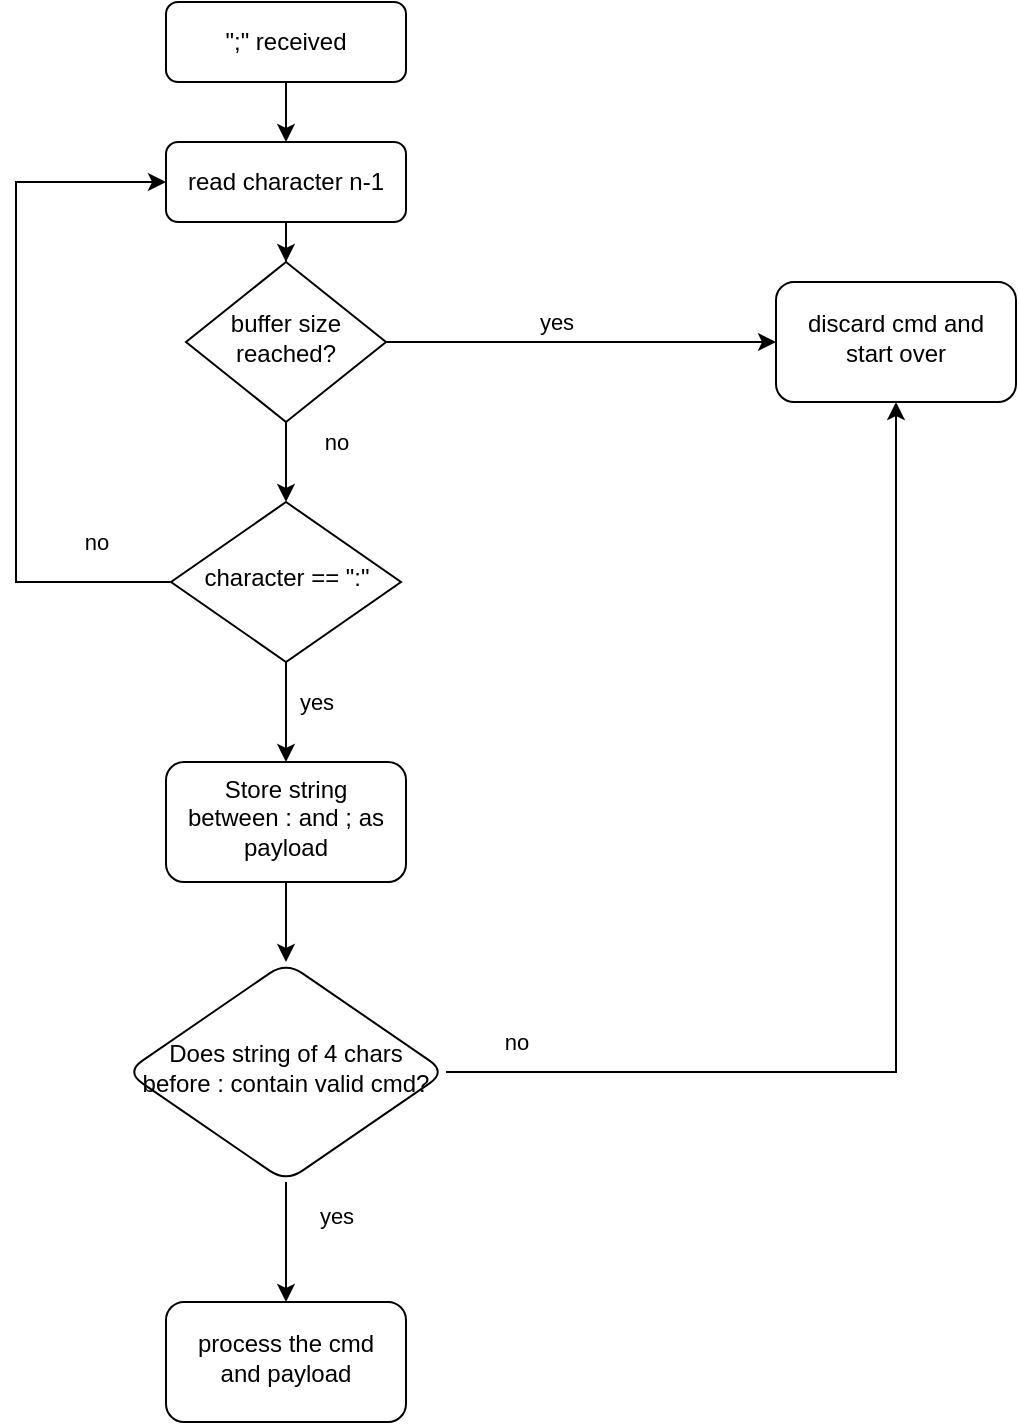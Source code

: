 <mxfile version="21.0.10" type="github">
  <diagram id="C5RBs43oDa-KdzZeNtuy" name="Page-1">
    <mxGraphModel dx="1434" dy="796" grid="1" gridSize="10" guides="1" tooltips="1" connect="1" arrows="1" fold="1" page="1" pageScale="1" pageWidth="827" pageHeight="1169" math="0" shadow="0">
      <root>
        <mxCell id="WIyWlLk6GJQsqaUBKTNV-0" />
        <mxCell id="WIyWlLk6GJQsqaUBKTNV-1" parent="WIyWlLk6GJQsqaUBKTNV-0" />
        <mxCell id="tKl-ofc2h4D_YeF8aUUG-2" value="" style="edgeStyle=orthogonalEdgeStyle;rounded=0;orthogonalLoop=1;jettySize=auto;html=1;" parent="WIyWlLk6GJQsqaUBKTNV-1" source="WIyWlLk6GJQsqaUBKTNV-3" target="tKl-ofc2h4D_YeF8aUUG-1" edge="1">
          <mxGeometry relative="1" as="geometry" />
        </mxCell>
        <mxCell id="WIyWlLk6GJQsqaUBKTNV-3" value="&quot;;&quot; received" style="rounded=1;whiteSpace=wrap;html=1;fontSize=12;glass=0;strokeWidth=1;shadow=0;" parent="WIyWlLk6GJQsqaUBKTNV-1" vertex="1">
          <mxGeometry x="165" y="40" width="120" height="40" as="geometry" />
        </mxCell>
        <mxCell id="tKl-ofc2h4D_YeF8aUUG-7" value="" style="edgeStyle=orthogonalEdgeStyle;rounded=0;orthogonalLoop=1;jettySize=auto;html=1;" parent="WIyWlLk6GJQsqaUBKTNV-1" source="WIyWlLk6GJQsqaUBKTNV-10" target="tKl-ofc2h4D_YeF8aUUG-6" edge="1">
          <mxGeometry relative="1" as="geometry" />
        </mxCell>
        <mxCell id="tKl-ofc2h4D_YeF8aUUG-9" value="yes" style="edgeLabel;html=1;align=center;verticalAlign=middle;resizable=0;points=[];" parent="tKl-ofc2h4D_YeF8aUUG-7" vertex="1" connectable="0">
          <mxGeometry x="-0.221" y="-4" relative="1" as="geometry">
            <mxPoint x="9" y="-14" as="offset" />
          </mxGeometry>
        </mxCell>
        <mxCell id="tKl-ofc2h4D_YeF8aUUG-11" value="no" style="edgeStyle=orthogonalEdgeStyle;rounded=0;orthogonalLoop=1;jettySize=auto;html=1;" parent="WIyWlLk6GJQsqaUBKTNV-1" source="WIyWlLk6GJQsqaUBKTNV-10" target="tKl-ofc2h4D_YeF8aUUG-10" edge="1">
          <mxGeometry x="-0.5" y="25" relative="1" as="geometry">
            <mxPoint as="offset" />
          </mxGeometry>
        </mxCell>
        <mxCell id="WIyWlLk6GJQsqaUBKTNV-10" value="buffer size reached?" style="rhombus;whiteSpace=wrap;html=1;shadow=0;fontFamily=Helvetica;fontSize=12;align=center;strokeWidth=1;spacing=6;spacingTop=-4;" parent="WIyWlLk6GJQsqaUBKTNV-1" vertex="1">
          <mxGeometry x="175" y="170" width="100" height="80" as="geometry" />
        </mxCell>
        <mxCell id="tKl-ofc2h4D_YeF8aUUG-8" value="" style="edgeStyle=orthogonalEdgeStyle;rounded=0;orthogonalLoop=1;jettySize=auto;html=1;" parent="WIyWlLk6GJQsqaUBKTNV-1" source="tKl-ofc2h4D_YeF8aUUG-1" target="WIyWlLk6GJQsqaUBKTNV-10" edge="1">
          <mxGeometry relative="1" as="geometry" />
        </mxCell>
        <mxCell id="tKl-ofc2h4D_YeF8aUUG-1" value="read character n-1" style="rounded=1;whiteSpace=wrap;html=1;fontSize=12;glass=0;strokeWidth=1;shadow=0;direction=west;" parent="WIyWlLk6GJQsqaUBKTNV-1" vertex="1">
          <mxGeometry x="165" y="110" width="120" height="40" as="geometry" />
        </mxCell>
        <mxCell id="tKl-ofc2h4D_YeF8aUUG-6" value="discard cmd and start over" style="rounded=1;whiteSpace=wrap;html=1;shadow=0;strokeWidth=1;spacing=6;spacingTop=-4;" parent="WIyWlLk6GJQsqaUBKTNV-1" vertex="1">
          <mxGeometry x="470" y="180" width="120" height="60" as="geometry" />
        </mxCell>
        <mxCell id="tKl-ofc2h4D_YeF8aUUG-12" style="edgeStyle=orthogonalEdgeStyle;rounded=0;orthogonalLoop=1;jettySize=auto;html=1;entryX=1;entryY=0.5;entryDx=0;entryDy=0;exitX=0;exitY=0.5;exitDx=0;exitDy=0;" parent="WIyWlLk6GJQsqaUBKTNV-1" source="tKl-ofc2h4D_YeF8aUUG-10" target="tKl-ofc2h4D_YeF8aUUG-1" edge="1">
          <mxGeometry relative="1" as="geometry">
            <Array as="points">
              <mxPoint x="90" y="330" />
              <mxPoint x="90" y="130" />
            </Array>
          </mxGeometry>
        </mxCell>
        <mxCell id="tKl-ofc2h4D_YeF8aUUG-13" value="no" style="edgeLabel;html=1;align=center;verticalAlign=middle;resizable=0;points=[];" parent="tKl-ofc2h4D_YeF8aUUG-12" vertex="1" connectable="0">
          <mxGeometry x="-0.413" y="1" relative="1" as="geometry">
            <mxPoint x="41" y="6" as="offset" />
          </mxGeometry>
        </mxCell>
        <mxCell id="Qhn4EFHyAufrmW7OW6hy-1" value="yes" style="edgeStyle=orthogonalEdgeStyle;rounded=0;orthogonalLoop=1;jettySize=auto;html=1;" edge="1" parent="WIyWlLk6GJQsqaUBKTNV-1" source="tKl-ofc2h4D_YeF8aUUG-10" target="Qhn4EFHyAufrmW7OW6hy-0">
          <mxGeometry x="-0.2" y="15" relative="1" as="geometry">
            <mxPoint as="offset" />
          </mxGeometry>
        </mxCell>
        <mxCell id="tKl-ofc2h4D_YeF8aUUG-10" value="character == &quot;:&quot;" style="rhombus;whiteSpace=wrap;html=1;shadow=0;strokeWidth=1;spacing=6;spacingTop=-4;" parent="WIyWlLk6GJQsqaUBKTNV-1" vertex="1">
          <mxGeometry x="167.5" y="290" width="115" height="80" as="geometry" />
        </mxCell>
        <mxCell id="Qhn4EFHyAufrmW7OW6hy-3" value="" style="edgeStyle=orthogonalEdgeStyle;rounded=0;orthogonalLoop=1;jettySize=auto;html=1;" edge="1" parent="WIyWlLk6GJQsqaUBKTNV-1" source="Qhn4EFHyAufrmW7OW6hy-0" target="Qhn4EFHyAufrmW7OW6hy-2">
          <mxGeometry relative="1" as="geometry" />
        </mxCell>
        <mxCell id="Qhn4EFHyAufrmW7OW6hy-0" value="Store string between : and ; as payload" style="rounded=1;whiteSpace=wrap;html=1;shadow=0;strokeWidth=1;spacing=6;spacingTop=-4;" vertex="1" parent="WIyWlLk6GJQsqaUBKTNV-1">
          <mxGeometry x="165" y="420" width="120" height="60" as="geometry" />
        </mxCell>
        <mxCell id="Qhn4EFHyAufrmW7OW6hy-4" value="no" style="edgeStyle=orthogonalEdgeStyle;rounded=0;orthogonalLoop=1;jettySize=auto;html=1;exitX=1;exitY=0.5;exitDx=0;exitDy=0;entryX=0.5;entryY=1;entryDx=0;entryDy=0;" edge="1" parent="WIyWlLk6GJQsqaUBKTNV-1" source="Qhn4EFHyAufrmW7OW6hy-2" target="tKl-ofc2h4D_YeF8aUUG-6">
          <mxGeometry x="-0.875" y="15" relative="1" as="geometry">
            <mxPoint as="offset" />
          </mxGeometry>
        </mxCell>
        <mxCell id="Qhn4EFHyAufrmW7OW6hy-6" value="yes" style="edgeStyle=orthogonalEdgeStyle;rounded=0;orthogonalLoop=1;jettySize=auto;html=1;" edge="1" parent="WIyWlLk6GJQsqaUBKTNV-1" source="Qhn4EFHyAufrmW7OW6hy-2" target="Qhn4EFHyAufrmW7OW6hy-5">
          <mxGeometry x="-0.429" y="25" relative="1" as="geometry">
            <mxPoint as="offset" />
          </mxGeometry>
        </mxCell>
        <mxCell id="Qhn4EFHyAufrmW7OW6hy-2" value="Does string of 4 chars before : contain valid cmd?" style="rhombus;whiteSpace=wrap;html=1;rounded=1;shadow=0;strokeWidth=1;spacing=6;spacingTop=-4;" vertex="1" parent="WIyWlLk6GJQsqaUBKTNV-1">
          <mxGeometry x="145" y="520" width="160" height="110" as="geometry" />
        </mxCell>
        <mxCell id="Qhn4EFHyAufrmW7OW6hy-5" value="process the cmd and payload" style="rounded=1;whiteSpace=wrap;html=1;shadow=0;strokeWidth=1;spacing=6;spacingTop=-4;" vertex="1" parent="WIyWlLk6GJQsqaUBKTNV-1">
          <mxGeometry x="165" y="690" width="120" height="60" as="geometry" />
        </mxCell>
      </root>
    </mxGraphModel>
  </diagram>
</mxfile>
